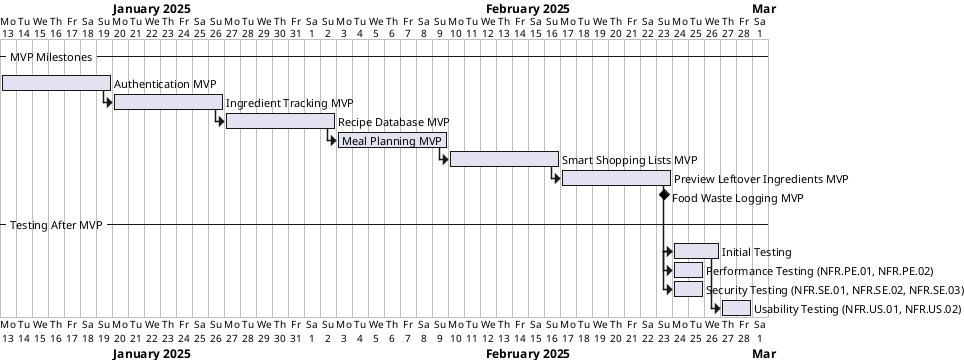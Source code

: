 @startgantt

project starts the 2025-01-13

-- MVP Milestones --
[Authentication MVP] starts at 2025-01-10 and lasts 7 days
[Ingredient Tracking MVP] starts at [Authentication MVP]'s end and lasts 7 days
[Recipe Database MVP] starts at [Ingredient Tracking MVP]'s end and lasts 7 days
[Meal Planning MVP] starts at [Recipe Database MVP]'s end and lasts 7 days
[Smart Shopping Lists MVP] starts at [Meal Planning MVP]'s end and lasts 7 days
[Preview Leftover Ingredients MVP] starts at [Smart Shopping Lists MVP]'s end and lasts 7 days
[Food Waste Logging MVP] happens at [Preview Leftover Ingredients MVP]'s end and lasts 7 days

-- Testing After MVP --
[Initial Testing] starts at [Preview Leftover Ingredients MVP]'s end and lasts 3 days
[Performance Testing (NFR.PE.01, NFR.PE.02)] starts at [Initial Testing]'s start and lasts 2 days
[Security Testing (NFR.SE.01, NFR.SE.02, NFR.SE.03)] starts at [Initial Testing]'s start and lasts 2 days
[Usability Testing (NFR.US.01, NFR.US.02)] starts at [Initial Testing]'s end and lasts 2 days

@endgantt

@startgantt

project starts the 2025-02-28

-- R1 Tasks --
[Authentication R1] starts at 2025-02-23 and lasts 3 days
[Ingredient Tracking R1] starts at [Authentication R1]'s end and lasts 3 days
[Recipe Database R1] starts at [Ingredient Tracking R1]'s end and lasts 2 days
[Meal Planning R1] starts at [Recipe Database R1]'s end and lasts 3 days
[Smart Shopping Lists R1] starts at [Meal Planning R1]'s end and lasts 2 days
[Preview Leftover Ingredients R1] starts at [Smart Shopping Lists R1]'s end and lasts 3 days
[Food Waste Logging R1] starts at [Preview Leftover Ingredients R1]'s end and lasts 2 days
[Minimum Order Quantity Scraping R1] starts at [Food Waste Logging R1]'s end and lasts 6 days

-- Testing After R1 --
[Regression Testing] starts at [Minimum Order Quantity Scraping R1]'s end and lasts 1 days
[Reliability Testing (NFR.RE.01, NFR.RE.02)] starts at [Regression Testing]'s start and lasts 2 days
[Privacy Testing (NFR.PR.01, NFR.PR.02, NFR.PR.03)] starts at [Regression Testing]'s start and lasts 2 days

@endgantt

@startgantt

project starts the 2025-03-25

-- R2 Tasks --
[Authentication R2] starts at 2025-02-23 and lasts 0 days
[Authentication Issue Resolution] starts at [Authentication R2]'s end and lasts 1 days
[Ingredient Tracking R2] starts at [Authentication Issue Resolution]'s end and lasts 3 days
[Ingredient Tracking Issue Resolution] starts at [Ingredient Tracking R2]'s end and lasts 1 days
[Recipe Database R2] starts at [Ingredient Tracking Issue Resolution]'s end and lasts 3 days
[Recipe Database Issue Resolution] starts at [Recipe Database R2]'s end and lasts 1 days
[Meal Planning R2] starts at [Recipe Database Issue Resolution]'s end and lasts 3 days
[Meal Planning Issue Resolution] starts at [Meal Planning R2]'s end and lasts 1 days
[Smart Shopping Lists R2] starts at [Meal Planning Issue Resolution]'s end and lasts 3 days
[Smart Shopping Lists Issue Resolution] starts at [Smart Shopping Lists R2]'s end and lasts 1 days
[Preview Leftover Ingredients R2] starts at [Smart Shopping Lists Issue Resolution]'s end and lasts 3 days
[Preview Leftover Ingredients Issue Resolution] starts at [Preview Leftover Ingredients R2]'s end and lasts 1 days
[Food Waste Logging R2] starts at [Preview Leftover Ingredients Issue Resolution]'s end and lasts 3 days
[Food Waste Logging Issue Resolution] starts at [Food Waste Logging R2]'s end and lasts 1 days
[Minimum Order Quantity Scraping R2] starts at [Food Waste Logging Issue Resolution]'s end and lasts 1 days
[Minimum Order Quantity Issue Resolution] starts at [Minimum Order Quantity Scraping R2]'s end and lasts 1 days

-- Final Testing --
[Final Testing and Validation] starts at [Minimum Order Quantity Issue Resolution]'s end and lasts 4 days

@endgantt